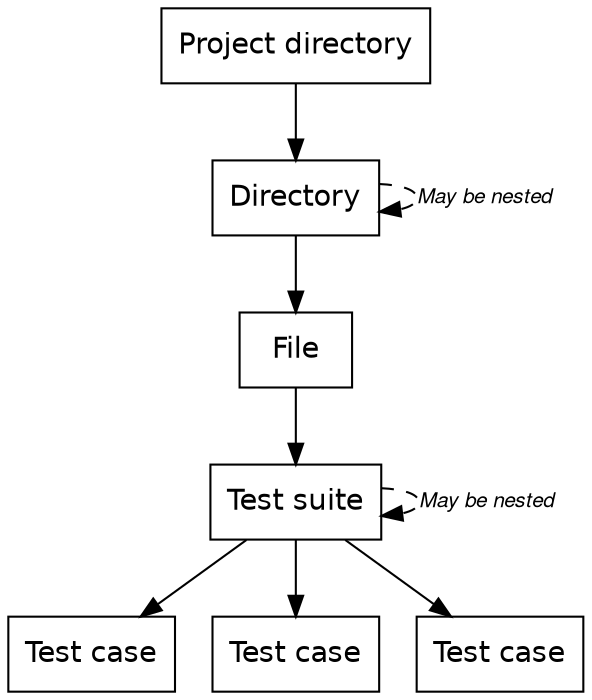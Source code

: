 digraph G {
  node [fontname = "Helvetica"];
  edge [fontname = "Helvetica"];

  root [
    label = "Project directory";
    shape = "rect";
  ]

  directory [
   label = "Directory";
   shape = "rect";
  ]

  file [
   label = "File";
   shape = "rect";
  ]

  describe [
   label = "Test suite";
   shape = "rect";
  ]

  it1 [
   label = "Test case";
   shape = "rect";
  ]
  it2 [
   label = "Test case";
   shape = "rect";
  ]
  it3 [
   label = "Test case";
   shape = "rect";
  ]

  root -> directory
  directory -> directory [ label = "May be nested", style = "dashed", fontsize=10, fontname="Helvetica italic" ]
  directory -> file
  file -> describe
  describe -> describe [ label = "May be nested", style = "dashed", fontsize=10, fontname="Helvetica italic" ]
  describe -> it1
  describe -> it2
  describe -> it3
}
